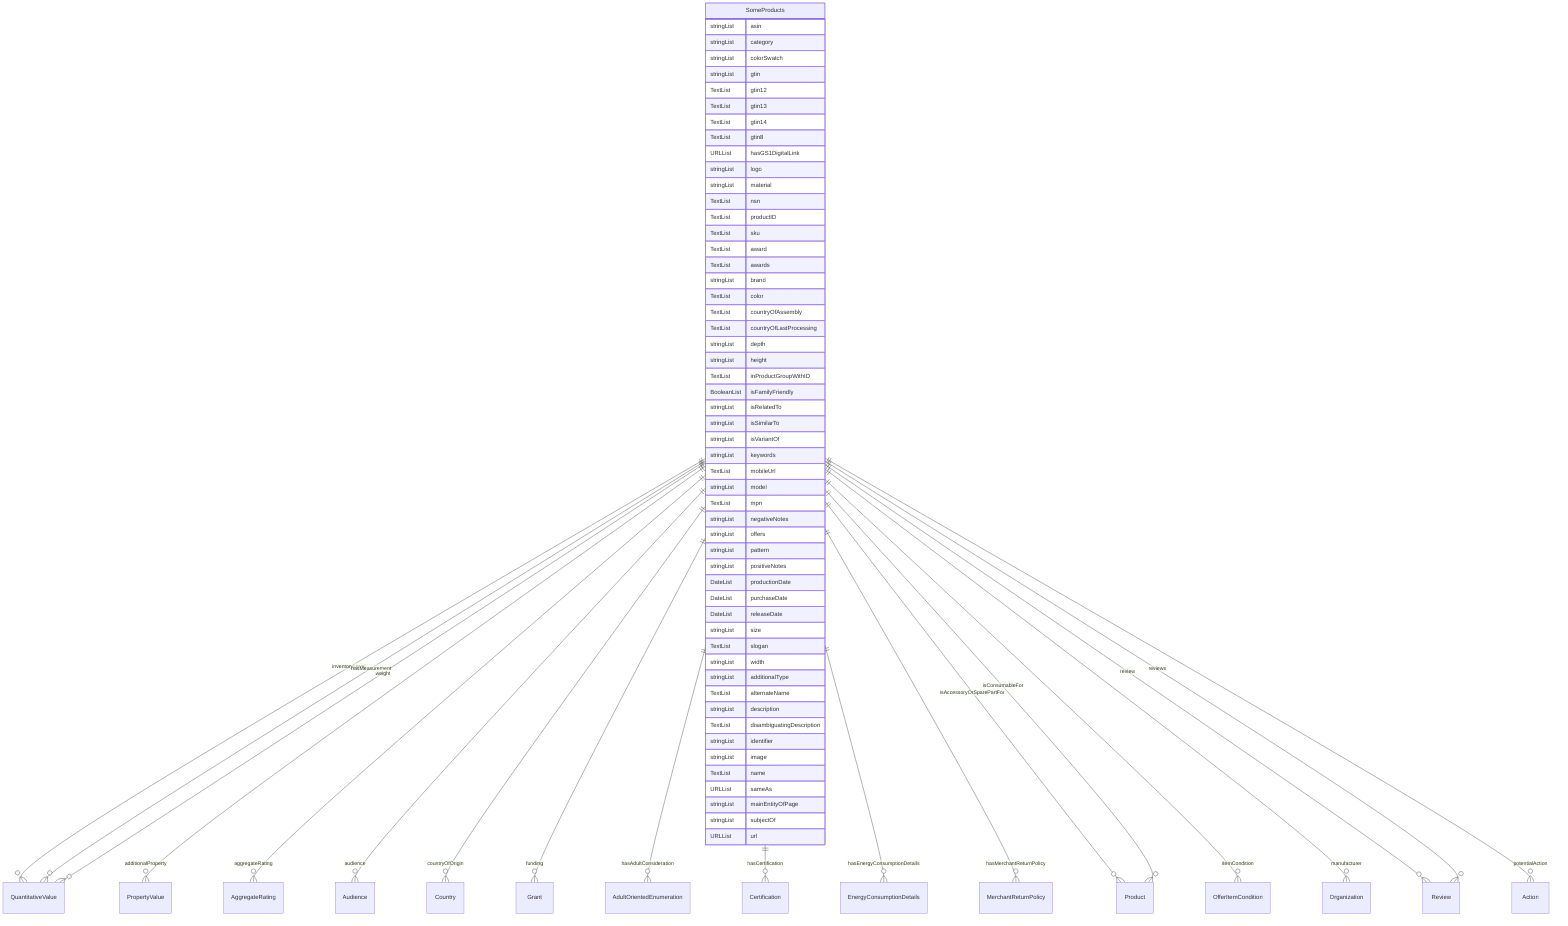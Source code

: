 erDiagram
SomeProducts {
    stringList asin  
    stringList category  
    stringList colorSwatch  
    stringList gtin  
    TextList gtin12  
    TextList gtin13  
    TextList gtin14  
    TextList gtin8  
    URLList hasGS1DigitalLink  
    stringList logo  
    stringList material  
    TextList nsn  
    TextList productID  
    TextList sku  
    TextList award  
    TextList awards  
    stringList brand  
    TextList color  
    TextList countryOfAssembly  
    TextList countryOfLastProcessing  
    stringList depth  
    stringList height  
    TextList inProductGroupWithID  
    BooleanList isFamilyFriendly  
    stringList isRelatedTo  
    stringList isSimilarTo  
    stringList isVariantOf  
    stringList keywords  
    TextList mobileUrl  
    stringList model  
    TextList mpn  
    stringList negativeNotes  
    stringList offers  
    stringList pattern  
    stringList positiveNotes  
    DateList productionDate  
    DateList purchaseDate  
    DateList releaseDate  
    stringList size  
    TextList slogan  
    stringList width  
    stringList additionalType  
    TextList alternateName  
    stringList description  
    TextList disambiguatingDescription  
    stringList identifier  
    stringList image  
    TextList name  
    URLList sameAs  
    stringList mainEntityOfPage  
    stringList subjectOf  
    URLList url  
}

SomeProducts ||--}o QuantitativeValue : "inventoryLevel"
SomeProducts ||--}o PropertyValue : "additionalProperty"
SomeProducts ||--}o AggregateRating : "aggregateRating"
SomeProducts ||--}o Audience : "audience"
SomeProducts ||--}o Country : "countryOfOrigin"
SomeProducts ||--}o Grant : "funding"
SomeProducts ||--}o AdultOrientedEnumeration : "hasAdultConsideration"
SomeProducts ||--}o Certification : "hasCertification"
SomeProducts ||--}o EnergyConsumptionDetails : "hasEnergyConsumptionDetails"
SomeProducts ||--}o QuantitativeValue : "hasMeasurement"
SomeProducts ||--}o MerchantReturnPolicy : "hasMerchantReturnPolicy"
SomeProducts ||--}o Product : "isAccessoryOrSparePartFor"
SomeProducts ||--}o Product : "isConsumableFor"
SomeProducts ||--}o OfferItemCondition : "itemCondition"
SomeProducts ||--}o Organization : "manufacturer"
SomeProducts ||--}o Review : "review"
SomeProducts ||--}o Review : "reviews"
SomeProducts ||--}o QuantitativeValue : "weight"
SomeProducts ||--}o Action : "potentialAction"
